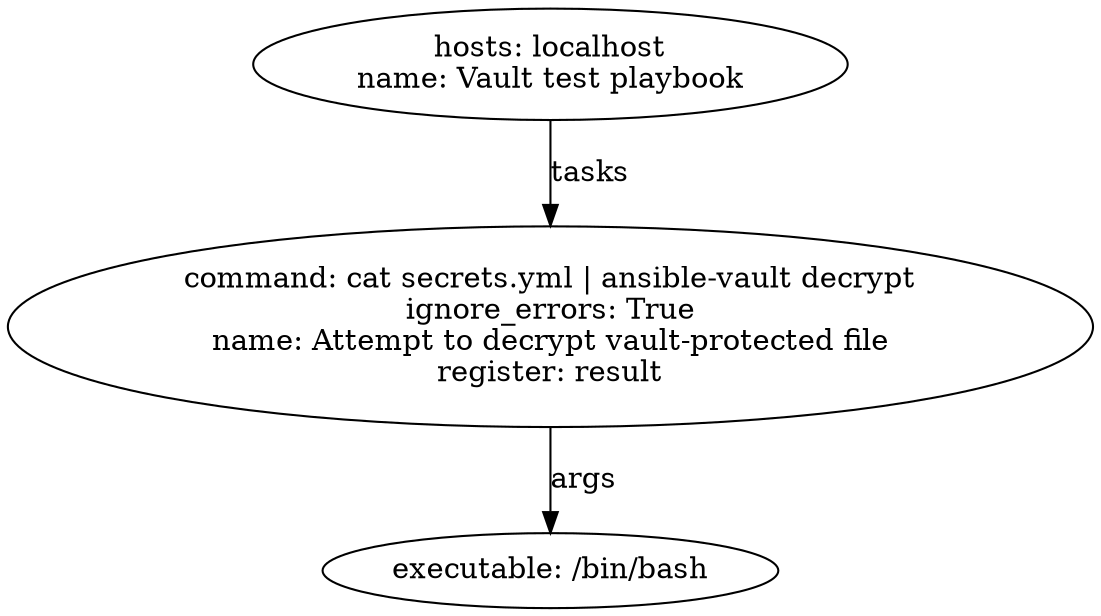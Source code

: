 digraph graphname {
2055 [label="executable: /bin/bash\n"];
2054 [label="command: cat secrets.yml | ansible-vault decrypt\nignore_errors: True\nname: Attempt to decrypt vault-protected file\nregister: result\n"];
2054 -> 2055 [label="args"];
2053 [label="hosts: localhost\nname: Vault test playbook\n"];
2053 -> 2054 [label="tasks"];
}
